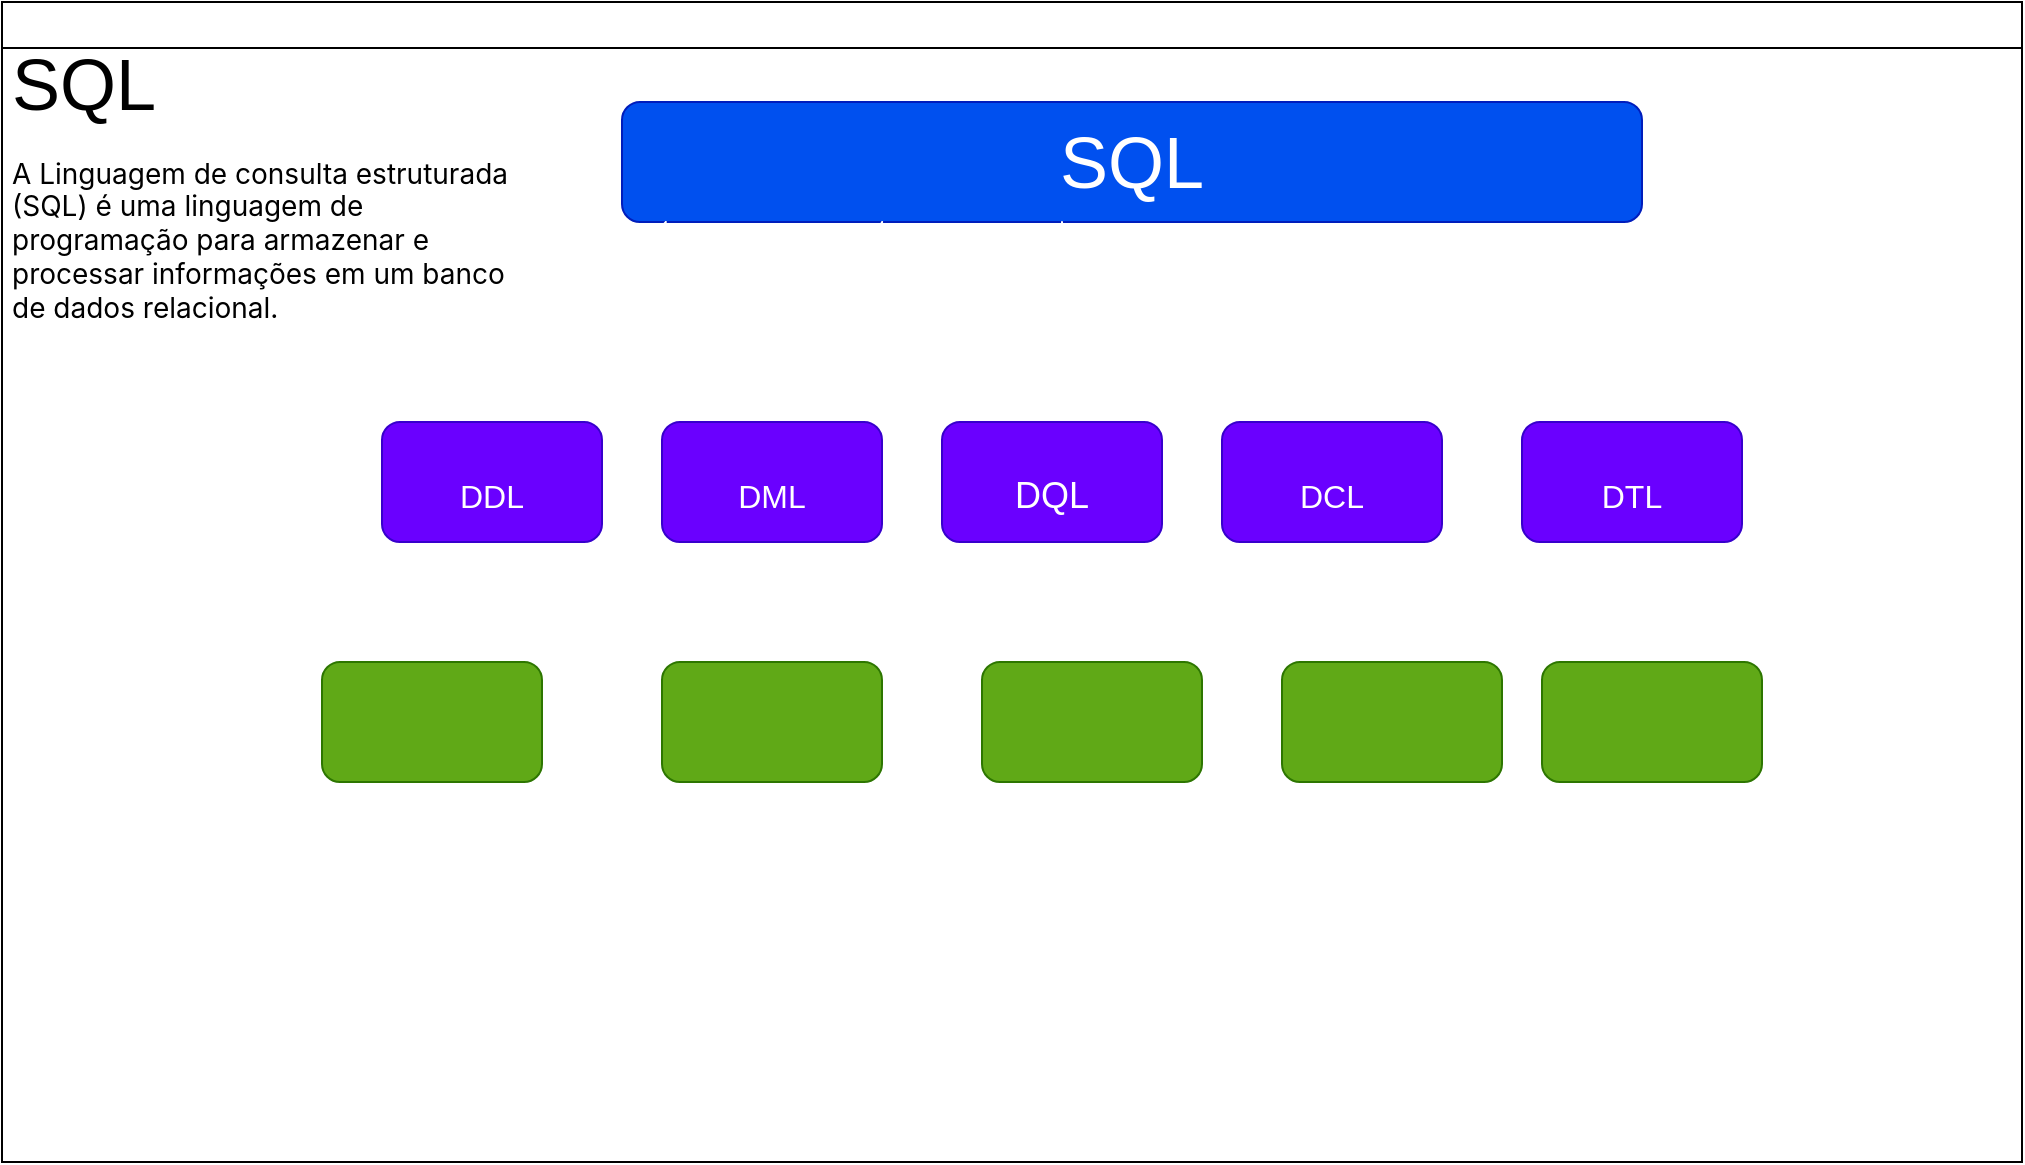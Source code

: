 <mxfile>
    <diagram id="y3frpq2l6dOVgdEejPir" name="Page-1">
        <mxGraphModel dx="1170" dy="515" grid="1" gridSize="10" guides="1" tooltips="1" connect="1" arrows="1" fold="1" page="1" pageScale="1" pageWidth="850" pageHeight="1100" math="0" shadow="0">
            <root>
                <mxCell id="0"/>
                <mxCell id="1" parent="0"/>
                <mxCell id="2" value="" style="swimlane;whiteSpace=wrap;html=1;" vertex="1" parent="1">
                    <mxGeometry x="-20" y="60" width="1010" height="580" as="geometry"/>
                </mxCell>
                <mxCell id="3" value="&lt;font style=&quot;font-size: 36px;&quot;&gt;SQL&lt;/font&gt;&lt;br&gt;&lt;br&gt;&lt;div style=&quot;box-sizing: border-box; font-family: -apple-system, BlinkMacSystemFont, &amp;quot;Segoe UI&amp;quot;, system-ui, &amp;quot;Apple Color Emoji&amp;quot;, &amp;quot;Segoe UI Emoji&amp;quot;, &amp;quot;Segoe UI Web&amp;quot;, sans-serif; font-size: 14px;&quot;&gt;A Linguagem de consulta estruturada (SQL) é uma linguagem de programação para armazenar e processar informações em um banco de dados relacional.&lt;/div&gt;" style="text;html=1;strokeColor=none;fillColor=none;spacing=5;spacingTop=-20;whiteSpace=wrap;overflow=hidden;rounded=0;" vertex="1" parent="2">
                    <mxGeometry y="30" width="260" height="170" as="geometry"/>
                </mxCell>
                <mxCell id="4" value="&lt;p style=&quot;line-height: 10%;&quot;&gt;SQL&lt;/p&gt;" style="rounded=1;whiteSpace=wrap;html=1;fontSize=36;fillColor=#0050ef;fontColor=#ffffff;strokeColor=#001DBC;" vertex="1" parent="2">
                    <mxGeometry x="310" y="50" width="510" height="60" as="geometry"/>
                </mxCell>
                <mxCell id="6" value="&lt;font size=&quot;3&quot;&gt;DDL&lt;/font&gt;" style="rounded=1;whiteSpace=wrap;html=1;fontSize=36;fillColor=#6a00ff;fontColor=#ffffff;strokeColor=#3700CC;" vertex="1" parent="2">
                    <mxGeometry x="190" y="210" width="110" height="60" as="geometry"/>
                </mxCell>
                <mxCell id="10" value="&lt;font size=&quot;3&quot;&gt;DML&lt;/font&gt;" style="rounded=1;whiteSpace=wrap;html=1;fontSize=36;fillColor=#6a00ff;fontColor=#ffffff;strokeColor=#3700CC;" vertex="1" parent="2">
                    <mxGeometry x="330" y="210" width="110" height="60" as="geometry"/>
                </mxCell>
                <mxCell id="11" value="&lt;span style=&quot;font-size: 18px;&quot;&gt;DQL&lt;/span&gt;" style="rounded=1;whiteSpace=wrap;html=1;fontSize=36;fillColor=#6a00ff;fontColor=#ffffff;strokeColor=#3700CC;" vertex="1" parent="2">
                    <mxGeometry x="470" y="210" width="110" height="60" as="geometry"/>
                </mxCell>
                <mxCell id="12" value="&lt;font size=&quot;3&quot;&gt;DCL&lt;/font&gt;" style="rounded=1;whiteSpace=wrap;html=1;fontSize=36;fillColor=#6a00ff;fontColor=#ffffff;strokeColor=#3700CC;" vertex="1" parent="2">
                    <mxGeometry x="610" y="210" width="110" height="60" as="geometry"/>
                </mxCell>
                <mxCell id="13" value="&lt;font size=&quot;3&quot;&gt;DTL&lt;/font&gt;" style="rounded=1;whiteSpace=wrap;html=1;fontSize=36;fillColor=#6a00ff;fontColor=#ffffff;strokeColor=#3700CC;" vertex="1" parent="2">
                    <mxGeometry x="760" y="210" width="110" height="60" as="geometry"/>
                </mxCell>
                <mxCell id="17" value="" style="endArrow=classic;html=1;sketch=1;strokeColor=#FFFFFF;fontSize=14;" edge="1" parent="2">
                    <mxGeometry width="50" height="50" relative="1" as="geometry">
                        <mxPoint x="290" y="180" as="sourcePoint"/>
                        <mxPoint x="290" y="180" as="targetPoint"/>
                    </mxGeometry>
                </mxCell>
                <mxCell id="18" value="" style="endArrow=classic;html=1;sketch=1;strokeColor=#FFFFFF;fontSize=14;exitX=0.255;exitY=1;exitDx=0;exitDy=0;exitPerimeter=0;" edge="1" parent="2" source="4" target="10">
                    <mxGeometry width="50" height="50" relative="1" as="geometry">
                        <mxPoint x="430" y="120" as="sourcePoint"/>
                        <mxPoint x="390" y="200" as="targetPoint"/>
                    </mxGeometry>
                </mxCell>
                <mxCell id="21" value="" style="endArrow=classic;html=1;sketch=1;strokeColor=#FFFFFF;fontSize=14;entryX=0.382;entryY=-0.083;entryDx=0;entryDy=0;entryPerimeter=0;exitX=0.92;exitY=1.017;exitDx=0;exitDy=0;exitPerimeter=0;" edge="1" parent="2" source="4" target="13">
                    <mxGeometry width="50" height="50" relative="1" as="geometry">
                        <mxPoint x="790" y="120" as="sourcePoint"/>
                        <mxPoint x="800" y="200" as="targetPoint"/>
                        <Array as="points"/>
                    </mxGeometry>
                </mxCell>
                <mxCell id="19" value="" style="endArrow=classic;html=1;sketch=1;strokeColor=#FFFFFF;fontSize=14;entryX=0.609;entryY=-0.067;entryDx=0;entryDy=0;entryPerimeter=0;" edge="1" parent="2" target="11">
                    <mxGeometry width="50" height="50" relative="1" as="geometry">
                        <mxPoint x="530" y="110" as="sourcePoint"/>
                        <mxPoint x="600" y="210" as="targetPoint"/>
                    </mxGeometry>
                </mxCell>
                <mxCell id="23" value="" style="endArrow=classic;html=1;sketch=1;strokeColor=#FFFFFF;fontSize=14;exitX=0.043;exitY=1;exitDx=0;exitDy=0;exitPerimeter=0;entryX=1;entryY=1;entryDx=0;entryDy=0;" edge="1" parent="2" source="4" target="3">
                    <mxGeometry width="50" height="50" relative="1" as="geometry">
                        <mxPoint x="290" y="180" as="sourcePoint"/>
                        <mxPoint x="239.95" y="270" as="targetPoint"/>
                    </mxGeometry>
                </mxCell>
                <mxCell id="20" value="" style="endArrow=classic;html=1;sketch=1;strokeColor=#FFFFFF;fontSize=14;exitX=0.616;exitY=1.033;exitDx=0;exitDy=0;exitPerimeter=0;entryX=0.455;entryY=0;entryDx=0;entryDy=0;entryPerimeter=0;" edge="1" parent="2" source="4" target="12">
                    <mxGeometry width="50" height="50" relative="1" as="geometry">
                        <mxPoint x="760" y="130" as="sourcePoint"/>
                        <mxPoint x="660" y="200" as="targetPoint"/>
                    </mxGeometry>
                </mxCell>
                <mxCell id="25" value="" style="rounded=1;whiteSpace=wrap;html=1;fontSize=36;fillColor=#60a917;fontColor=#ffffff;strokeColor=#2D7600;" vertex="1" parent="2">
                    <mxGeometry x="330" y="330" width="110" height="60" as="geometry"/>
                </mxCell>
                <mxCell id="26" value="" style="rounded=1;whiteSpace=wrap;html=1;fontSize=36;fillColor=#60a917;fontColor=#ffffff;strokeColor=#2D7600;" vertex="1" parent="2">
                    <mxGeometry x="490" y="330" width="110" height="60" as="geometry"/>
                </mxCell>
                <mxCell id="27" value="" style="rounded=1;whiteSpace=wrap;html=1;fontSize=36;fillColor=#60a917;fontColor=#ffffff;strokeColor=#2D7600;" vertex="1" parent="2">
                    <mxGeometry x="640" y="330" width="110" height="60" as="geometry"/>
                </mxCell>
                <mxCell id="28" value="" style="rounded=1;whiteSpace=wrap;html=1;fontSize=36;fillColor=#60a917;fontColor=#ffffff;strokeColor=#2D7600;" vertex="1" parent="2">
                    <mxGeometry x="770" y="330" width="110" height="60" as="geometry"/>
                </mxCell>
                <mxCell id="31" value="" style="rounded=1;whiteSpace=wrap;html=1;fontSize=36;fillColor=#60a917;fontColor=#ffffff;strokeColor=#2D7600;" vertex="1" parent="2">
                    <mxGeometry x="160" y="330" width="110" height="60" as="geometry"/>
                </mxCell>
            </root>
        </mxGraphModel>
    </diagram>
</mxfile>